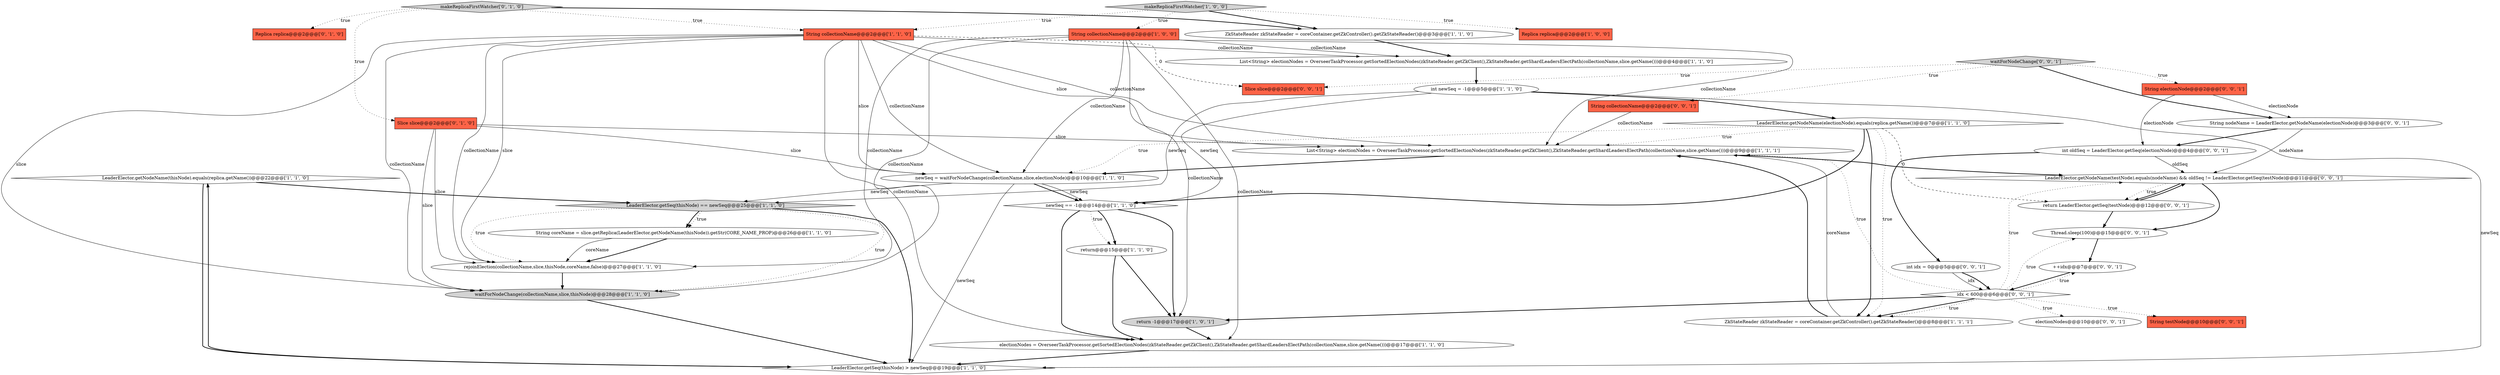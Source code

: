 digraph {
6 [style = filled, label = "LeaderElector.getNodeName(thisNode).equals(replica.getName())@@@22@@@['1', '1', '0']", fillcolor = white, shape = diamond image = "AAA0AAABBB1BBB"];
13 [style = filled, label = "String collectionName@@@2@@@['1', '1', '0']", fillcolor = tomato, shape = box image = "AAA0AAABBB1BBB"];
14 [style = filled, label = "electionNodes = OverseerTaskProcessor.getSortedElectionNodes(zkStateReader.getZkClient(),ZkStateReader.getShardLeadersElectPath(collectionName,slice.getName()))@@@17@@@['1', '1', '0']", fillcolor = white, shape = ellipse image = "AAA0AAABBB1BBB"];
33 [style = filled, label = "int idx = 0@@@5@@@['0', '0', '1']", fillcolor = white, shape = ellipse image = "AAA0AAABBB3BBB"];
32 [style = filled, label = "String nodeName = LeaderElector.getNodeName(electionNode)@@@3@@@['0', '0', '1']", fillcolor = white, shape = ellipse image = "AAA0AAABBB3BBB"];
2 [style = filled, label = "ZkStateReader zkStateReader = coreContainer.getZkController().getZkStateReader()@@@3@@@['1', '1', '0']", fillcolor = white, shape = ellipse image = "AAA0AAABBB1BBB"];
4 [style = filled, label = "Replica replica@@@2@@@['1', '0', '0']", fillcolor = tomato, shape = box image = "AAA0AAABBB1BBB"];
1 [style = filled, label = "String collectionName@@@2@@@['1', '0', '0']", fillcolor = tomato, shape = box image = "AAA0AAABBB1BBB"];
22 [style = filled, label = "makeReplicaFirstWatcher['0', '1', '0']", fillcolor = lightgray, shape = diamond image = "AAA0AAABBB2BBB"];
20 [style = filled, label = "newSeq == -1@@@14@@@['1', '1', '0']", fillcolor = white, shape = diamond image = "AAA0AAABBB1BBB"];
21 [style = filled, label = "Replica replica@@@2@@@['0', '1', '0']", fillcolor = tomato, shape = box image = "AAA0AAABBB2BBB"];
15 [style = filled, label = "List<String> electionNodes = OverseerTaskProcessor.getSortedElectionNodes(zkStateReader.getZkClient(),ZkStateReader.getShardLeadersElectPath(collectionName,slice.getName()))@@@9@@@['1', '1', '1']", fillcolor = white, shape = ellipse image = "AAA0AAABBB1BBB"];
30 [style = filled, label = "LeaderElector.getNodeName(testNode).equals(nodeName) && oldSeq != LeaderElector.getSeq(testNode)@@@11@@@['0', '0', '1']", fillcolor = white, shape = diamond image = "AAA0AAABBB3BBB"];
36 [style = filled, label = "Slice slice@@@2@@@['0', '0', '1']", fillcolor = tomato, shape = box image = "AAA0AAABBB3BBB"];
3 [style = filled, label = "int newSeq = -1@@@5@@@['1', '1', '0']", fillcolor = white, shape = ellipse image = "AAA0AAABBB1BBB"];
35 [style = filled, label = "int oldSeq = LeaderElector.getSeq(electionNode)@@@4@@@['0', '0', '1']", fillcolor = white, shape = ellipse image = "AAA0AAABBB3BBB"];
18 [style = filled, label = "rejoinElection(collectionName,slice,thisNode,coreName,false)@@@27@@@['1', '1', '0']", fillcolor = white, shape = ellipse image = "AAA0AAABBB1BBB"];
24 [style = filled, label = "++idx@@@7@@@['0', '0', '1']", fillcolor = white, shape = ellipse image = "AAA0AAABBB3BBB"];
27 [style = filled, label = "String collectionName@@@2@@@['0', '0', '1']", fillcolor = tomato, shape = box image = "AAA0AAABBB3BBB"];
12 [style = filled, label = "String coreName = slice.getReplica(LeaderElector.getNodeName(thisNode)).getStr(CORE_NAME_PROP)@@@26@@@['1', '1', '0']", fillcolor = white, shape = ellipse image = "AAA0AAABBB1BBB"];
28 [style = filled, label = "String testNode@@@10@@@['0', '0', '1']", fillcolor = tomato, shape = box image = "AAA0AAABBB3BBB"];
17 [style = filled, label = "return@@@15@@@['1', '1', '0']", fillcolor = white, shape = ellipse image = "AAA0AAABBB1BBB"];
8 [style = filled, label = "waitForNodeChange(collectionName,slice,thisNode)@@@28@@@['1', '1', '0']", fillcolor = lightgray, shape = ellipse image = "AAA0AAABBB1BBB"];
0 [style = filled, label = "LeaderElector.getSeq(thisNode) == newSeq@@@25@@@['1', '1', '0']", fillcolor = lightgray, shape = diamond image = "AAA0AAABBB1BBB"];
10 [style = filled, label = "ZkStateReader zkStateReader = coreContainer.getZkController().getZkStateReader()@@@8@@@['1', '1', '1']", fillcolor = white, shape = ellipse image = "AAA0AAABBB1BBB"];
19 [style = filled, label = "LeaderElector.getNodeName(electionNode).equals(replica.getName())@@@7@@@['1', '1', '0']", fillcolor = white, shape = diamond image = "AAA0AAABBB1BBB"];
23 [style = filled, label = "Slice slice@@@2@@@['0', '1', '0']", fillcolor = tomato, shape = box image = "AAA0AAABBB2BBB"];
26 [style = filled, label = "Thread.sleep(100)@@@15@@@['0', '0', '1']", fillcolor = white, shape = ellipse image = "AAA0AAABBB3BBB"];
34 [style = filled, label = "return LeaderElector.getSeq(testNode)@@@12@@@['0', '0', '1']", fillcolor = white, shape = ellipse image = "AAA0AAABBB3BBB"];
16 [style = filled, label = "return -1@@@17@@@['1', '0', '1']", fillcolor = lightgray, shape = ellipse image = "AAA0AAABBB1BBB"];
25 [style = filled, label = "idx < 600@@@6@@@['0', '0', '1']", fillcolor = white, shape = diamond image = "AAA0AAABBB3BBB"];
31 [style = filled, label = "String electionNode@@@2@@@['0', '0', '1']", fillcolor = tomato, shape = box image = "AAA0AAABBB3BBB"];
37 [style = filled, label = "waitForNodeChange['0', '0', '1']", fillcolor = lightgray, shape = diamond image = "AAA0AAABBB3BBB"];
11 [style = filled, label = "newSeq = waitForNodeChange(collectionName,slice,electionNode)@@@10@@@['1', '1', '0']", fillcolor = white, shape = ellipse image = "AAA0AAABBB1BBB"];
9 [style = filled, label = "List<String> electionNodes = OverseerTaskProcessor.getSortedElectionNodes(zkStateReader.getZkClient(),ZkStateReader.getShardLeadersElectPath(collectionName,slice.getName()))@@@4@@@['1', '1', '0']", fillcolor = white, shape = ellipse image = "AAA0AAABBB1BBB"];
7 [style = filled, label = "makeReplicaFirstWatcher['1', '0', '0']", fillcolor = lightgray, shape = diamond image = "AAA0AAABBB1BBB"];
5 [style = filled, label = "LeaderElector.getSeq(thisNode) > newSeq@@@19@@@['1', '1', '0']", fillcolor = white, shape = diamond image = "AAA0AAABBB1BBB"];
29 [style = filled, label = "electionNodes@@@10@@@['0', '0', '1']", fillcolor = white, shape = ellipse image = "AAA0AAABBB3BBB"];
25->30 [style = dotted, label="true"];
35->33 [style = bold, label=""];
25->10 [style = bold, label=""];
17->14 [style = bold, label=""];
25->26 [style = dotted, label="true"];
13->8 [style = solid, label="slice"];
13->9 [style = solid, label="collectionName"];
25->16 [style = bold, label=""];
19->11 [style = dotted, label="true"];
30->34 [style = dotted, label="true"];
6->5 [style = bold, label=""];
20->17 [style = bold, label=""];
10->15 [style = bold, label=""];
1->18 [style = solid, label="collectionName"];
17->16 [style = bold, label=""];
1->15 [style = solid, label="collectionName"];
34->26 [style = bold, label=""];
5->6 [style = bold, label=""];
23->8 [style = solid, label="slice"];
1->11 [style = solid, label="collectionName"];
14->5 [style = bold, label=""];
26->24 [style = bold, label=""];
30->26 [style = bold, label=""];
11->20 [style = bold, label=""];
8->5 [style = bold, label=""];
20->16 [style = bold, label=""];
25->29 [style = dotted, label="true"];
13->11 [style = solid, label="collectionName"];
0->12 [style = dotted, label="true"];
7->13 [style = dotted, label="true"];
13->36 [style = dashed, label="0"];
19->10 [style = dotted, label="true"];
37->32 [style = bold, label=""];
25->10 [style = dotted, label="true"];
25->28 [style = dotted, label="true"];
0->12 [style = bold, label=""];
13->8 [style = solid, label="collectionName"];
11->0 [style = solid, label="newSeq"];
12->18 [style = bold, label=""];
31->32 [style = solid, label="electionNode"];
0->18 [style = dotted, label="true"];
37->27 [style = dotted, label="true"];
24->25 [style = bold, label=""];
18->8 [style = bold, label=""];
33->25 [style = solid, label="idx"];
34->30 [style = bold, label=""];
37->36 [style = dotted, label="true"];
35->30 [style = solid, label="oldSeq"];
23->18 [style = solid, label="slice"];
7->2 [style = bold, label=""];
22->2 [style = bold, label=""];
15->30 [style = bold, label=""];
22->23 [style = dotted, label="true"];
30->34 [style = bold, label=""];
7->4 [style = dotted, label="true"];
6->0 [style = bold, label=""];
20->17 [style = dotted, label="true"];
23->15 [style = solid, label="slice"];
32->30 [style = solid, label="nodeName"];
7->1 [style = dotted, label="true"];
31->35 [style = solid, label="electionNode"];
12->18 [style = solid, label="coreName"];
2->9 [style = bold, label=""];
13->18 [style = solid, label="slice"];
15->11 [style = bold, label=""];
3->19 [style = bold, label=""];
19->15 [style = dotted, label="true"];
22->13 [style = dotted, label="true"];
11->20 [style = solid, label="newSeq"];
23->11 [style = solid, label="slice"];
1->14 [style = solid, label="collectionName"];
22->21 [style = dotted, label="true"];
13->18 [style = solid, label="collectionName"];
19->34 [style = dashed, label="0"];
19->10 [style = bold, label=""];
0->8 [style = dotted, label="true"];
19->20 [style = bold, label=""];
1->16 [style = solid, label="collectionName"];
9->3 [style = bold, label=""];
3->20 [style = solid, label="newSeq"];
13->15 [style = solid, label="slice"];
1->9 [style = solid, label="collectionName"];
25->15 [style = dotted, label="true"];
1->8 [style = solid, label="collectionName"];
32->35 [style = bold, label=""];
25->24 [style = dotted, label="true"];
27->15 [style = solid, label="collectionName"];
16->14 [style = bold, label=""];
3->5 [style = solid, label="newSeq"];
11->5 [style = solid, label="newSeq"];
13->14 [style = solid, label="collectionName"];
0->5 [style = bold, label=""];
37->31 [style = dotted, label="true"];
13->11 [style = solid, label="slice"];
20->14 [style = bold, label=""];
33->25 [style = bold, label=""];
13->15 [style = solid, label="collectionName"];
3->0 [style = solid, label="newSeq"];
10->15 [style = solid, label="coreName"];
}
